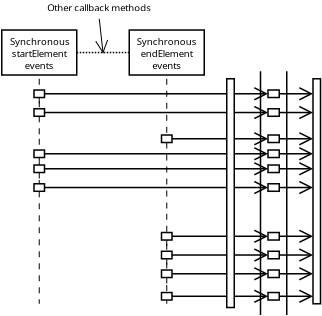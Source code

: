 <?xml version="1.0"?>
<dia:diagram xmlns:dia="http://www.lysator.liu.se/~alla/dia/">
  <dia:layer name="Background" visible="true">
    <dia:object type="Standard - Box" version="0" id="O0">
      <dia:attribute name="obj_pos">
        <dia:point val="1,2.25"/>
      </dia:attribute>
      <dia:attribute name="obj_bb">
        <dia:rectangle val="0.95,2.2;6.05,5.3"/>
      </dia:attribute>
      <dia:attribute name="elem_corner">
        <dia:point val="1,2.25"/>
      </dia:attribute>
      <dia:attribute name="elem_width">
        <dia:real val="5"/>
      </dia:attribute>
      <dia:attribute name="elem_height">
        <dia:real val="3"/>
      </dia:attribute>
      <dia:attribute name="show_background">
        <dia:boolean val="true"/>
      </dia:attribute>
    </dia:object>
    <dia:object type="Standard - Text" version="0" id="O1">
      <dia:attribute name="obj_pos">
        <dia:point val="3.5,3.25"/>
      </dia:attribute>
      <dia:attribute name="obj_bb">
        <dia:rectangle val="0.848,2.498;6.152,4.898"/>
      </dia:attribute>
      <dia:attribute name="text">
        <dia:composite type="text">
          <dia:attribute name="string">
            <dia:string>#Synchronous
startElement
events#</dia:string>
          </dia:attribute>
          <dia:attribute name="font">
            <dia:font name="Helvetica"/>
          </dia:attribute>
          <dia:attribute name="height">
            <dia:real val="0.8"/>
          </dia:attribute>
          <dia:attribute name="pos">
            <dia:point val="3.5,3.25"/>
          </dia:attribute>
          <dia:attribute name="color">
            <dia:color val="#000000"/>
          </dia:attribute>
          <dia:attribute name="alignment">
            <dia:enum val="1"/>
          </dia:attribute>
        </dia:composite>
      </dia:attribute>
    </dia:object>
    <dia:object type="UML - Lifeline" version="0" id="O2">
      <dia:attribute name="obj_pos">
        <dia:point val="3.5,5.5"/>
      </dia:attribute>
      <dia:attribute name="obj_bb">
        <dia:rectangle val="3.15,5.475;3.85,7.275"/>
      </dia:attribute>
      <dia:attribute name="conn_endpoints">
        <dia:point val="3.5,5.5"/>
        <dia:point val="3.5,7.25"/>
      </dia:attribute>
      <dia:attribute name="rtop">
        <dia:real val="0.75"/>
      </dia:attribute>
      <dia:attribute name="rbot">
        <dia:real val="1.25"/>
      </dia:attribute>
      <dia:attribute name="draw_focus">
        <dia:boolean val="true"/>
      </dia:attribute>
      <dia:attribute name="draw_cross">
        <dia:boolean val="false"/>
      </dia:attribute>
    </dia:object>
    <dia:object type="UML - Lifeline" version="0" id="O3">
      <dia:attribute name="obj_pos">
        <dia:point val="3.5,7"/>
      </dia:attribute>
      <dia:attribute name="obj_bb">
        <dia:rectangle val="3.15,6.975;3.85,9.275"/>
      </dia:attribute>
      <dia:attribute name="conn_endpoints">
        <dia:point val="3.5,7"/>
        <dia:point val="3.5,9.25"/>
      </dia:attribute>
      <dia:attribute name="rtop">
        <dia:real val="0.5"/>
      </dia:attribute>
      <dia:attribute name="rbot">
        <dia:real val="1"/>
      </dia:attribute>
      <dia:attribute name="draw_focus">
        <dia:boolean val="true"/>
      </dia:attribute>
      <dia:attribute name="draw_cross">
        <dia:boolean val="false"/>
      </dia:attribute>
    </dia:object>
    <dia:object type="UML - Lifeline" version="0" id="O4">
      <dia:attribute name="obj_pos">
        <dia:point val="3.5,9.5"/>
      </dia:attribute>
      <dia:attribute name="obj_bb">
        <dia:rectangle val="3.15,9.475;3.85,11.025"/>
      </dia:attribute>
      <dia:attribute name="conn_endpoints">
        <dia:point val="3.5,9.5"/>
        <dia:point val="3.5,11"/>
      </dia:attribute>
      <dia:attribute name="rtop">
        <dia:real val="0.75"/>
      </dia:attribute>
      <dia:attribute name="rbot">
        <dia:real val="1.25"/>
      </dia:attribute>
      <dia:attribute name="draw_focus">
        <dia:boolean val="true"/>
      </dia:attribute>
      <dia:attribute name="draw_cross">
        <dia:boolean val="false"/>
      </dia:attribute>
    </dia:object>
    <dia:object type="UML - Lifeline" version="0" id="O5">
      <dia:attribute name="obj_pos">
        <dia:point val="3.5,11"/>
      </dia:attribute>
      <dia:attribute name="obj_bb">
        <dia:rectangle val="3.15,10.975;3.85,12.275"/>
      </dia:attribute>
      <dia:attribute name="conn_endpoints">
        <dia:point val="3.5,11"/>
        <dia:point val="3.5,12.25"/>
      </dia:attribute>
      <dia:attribute name="rtop">
        <dia:real val="0.25"/>
      </dia:attribute>
      <dia:attribute name="rbot">
        <dia:real val="0.75"/>
      </dia:attribute>
      <dia:attribute name="draw_focus">
        <dia:boolean val="true"/>
      </dia:attribute>
      <dia:attribute name="draw_cross">
        <dia:boolean val="false"/>
      </dia:attribute>
    </dia:object>
    <dia:object type="UML - Lifeline" version="0" id="O6">
      <dia:attribute name="obj_pos">
        <dia:point val="3.5,12.25"/>
      </dia:attribute>
      <dia:attribute name="obj_bb">
        <dia:rectangle val="3.15,12.225;3.85,20.525"/>
      </dia:attribute>
      <dia:attribute name="conn_endpoints">
        <dia:point val="3.5,12.25"/>
        <dia:point val="3.5,20.5"/>
      </dia:attribute>
      <dia:attribute name="rtop">
        <dia:real val="0.25"/>
      </dia:attribute>
      <dia:attribute name="rbot">
        <dia:real val="0.75"/>
      </dia:attribute>
      <dia:attribute name="draw_focus">
        <dia:boolean val="true"/>
      </dia:attribute>
      <dia:attribute name="draw_cross">
        <dia:boolean val="false"/>
      </dia:attribute>
    </dia:object>
    <dia:object type="Standard - Line" version="0" id="O7">
      <dia:attribute name="obj_pos">
        <dia:point val="3.85,6.5"/>
      </dia:attribute>
      <dia:attribute name="obj_bb">
        <dia:rectangle val="3.8,5.7;18.8,7.3"/>
      </dia:attribute>
      <dia:attribute name="conn_endpoints">
        <dia:point val="3.85,6.5"/>
        <dia:point val="18.75,6.5"/>
      </dia:attribute>
      <dia:attribute name="numcp">
        <dia:int val="1"/>
      </dia:attribute>
      <dia:attribute name="end_arrow">
        <dia:enum val="1"/>
      </dia:attribute>
      <dia:attribute name="end_arrow_length">
        <dia:real val="0.8"/>
      </dia:attribute>
      <dia:attribute name="end_arrow_width">
        <dia:real val="0.8"/>
      </dia:attribute>
      <dia:connections>
        <dia:connection handle="0" to="O2" connection="2"/>
        <dia:connection handle="1" to="O20" connection="3"/>
      </dia:connections>
    </dia:object>
    <dia:object type="Standard - Line" version="0" id="O8">
      <dia:attribute name="obj_pos">
        <dia:point val="3.85,7.75"/>
      </dia:attribute>
      <dia:attribute name="obj_bb">
        <dia:rectangle val="3.8,6.95;18.8,8.55"/>
      </dia:attribute>
      <dia:attribute name="conn_endpoints">
        <dia:point val="3.85,7.75"/>
        <dia:point val="18.75,7.75"/>
      </dia:attribute>
      <dia:attribute name="numcp">
        <dia:int val="1"/>
      </dia:attribute>
      <dia:attribute name="end_arrow">
        <dia:enum val="1"/>
      </dia:attribute>
      <dia:attribute name="end_arrow_length">
        <dia:real val="0.8"/>
      </dia:attribute>
      <dia:attribute name="end_arrow_width">
        <dia:real val="0.8"/>
      </dia:attribute>
      <dia:connections>
        <dia:connection handle="0" to="O3" connection="2"/>
        <dia:connection handle="1" to="O21" connection="3"/>
      </dia:connections>
    </dia:object>
    <dia:object type="Standard - Line" version="0" id="O9">
      <dia:attribute name="obj_pos">
        <dia:point val="3.85,10.5"/>
      </dia:attribute>
      <dia:attribute name="obj_bb">
        <dia:rectangle val="3.8,9.7;18.8,11.3"/>
      </dia:attribute>
      <dia:attribute name="conn_endpoints">
        <dia:point val="3.85,10.5"/>
        <dia:point val="18.75,10.5"/>
      </dia:attribute>
      <dia:attribute name="numcp">
        <dia:int val="1"/>
      </dia:attribute>
      <dia:attribute name="end_arrow">
        <dia:enum val="1"/>
      </dia:attribute>
      <dia:attribute name="end_arrow_length">
        <dia:real val="0.8"/>
      </dia:attribute>
      <dia:attribute name="end_arrow_width">
        <dia:real val="0.8"/>
      </dia:attribute>
      <dia:connections>
        <dia:connection handle="0" to="O4" connection="2"/>
        <dia:connection handle="1" to="O28" connection="3"/>
      </dia:connections>
    </dia:object>
    <dia:object type="Standard - Line" version="0" id="O10">
      <dia:attribute name="obj_pos">
        <dia:point val="3.85,11.5"/>
      </dia:attribute>
      <dia:attribute name="obj_bb">
        <dia:rectangle val="3.8,10.7;18.8,12.3"/>
      </dia:attribute>
      <dia:attribute name="conn_endpoints">
        <dia:point val="3.85,11.5"/>
        <dia:point val="18.75,11.5"/>
      </dia:attribute>
      <dia:attribute name="numcp">
        <dia:int val="1"/>
      </dia:attribute>
      <dia:attribute name="end_arrow">
        <dia:enum val="1"/>
      </dia:attribute>
      <dia:attribute name="end_arrow_length">
        <dia:real val="0.8"/>
      </dia:attribute>
      <dia:attribute name="end_arrow_width">
        <dia:real val="0.8"/>
      </dia:attribute>
      <dia:connections>
        <dia:connection handle="0" to="O5" connection="2"/>
        <dia:connection handle="1" to="O27" connection="3"/>
      </dia:connections>
    </dia:object>
    <dia:object type="Standard - Line" version="0" id="O11">
      <dia:attribute name="obj_pos">
        <dia:point val="3.85,12.75"/>
      </dia:attribute>
      <dia:attribute name="obj_bb">
        <dia:rectangle val="3.8,11.95;18.8,13.55"/>
      </dia:attribute>
      <dia:attribute name="conn_endpoints">
        <dia:point val="3.85,12.75"/>
        <dia:point val="18.75,12.75"/>
      </dia:attribute>
      <dia:attribute name="numcp">
        <dia:int val="1"/>
      </dia:attribute>
      <dia:attribute name="end_arrow">
        <dia:enum val="1"/>
      </dia:attribute>
      <dia:attribute name="end_arrow_length">
        <dia:real val="0.8"/>
      </dia:attribute>
      <dia:attribute name="end_arrow_width">
        <dia:real val="0.8"/>
      </dia:attribute>
      <dia:connections>
        <dia:connection handle="0" to="O6" connection="2"/>
        <dia:connection handle="1" to="O26" connection="3"/>
      </dia:connections>
    </dia:object>
    <dia:object type="Standard - Line" version="0" id="O12">
      <dia:attribute name="obj_pos">
        <dia:point val="12.35,9.5"/>
      </dia:attribute>
      <dia:attribute name="obj_bb">
        <dia:rectangle val="12.3,8.7;18.8,10.3"/>
      </dia:attribute>
      <dia:attribute name="conn_endpoints">
        <dia:point val="12.35,9.5"/>
        <dia:point val="18.75,9.5"/>
      </dia:attribute>
      <dia:attribute name="numcp">
        <dia:int val="1"/>
      </dia:attribute>
      <dia:attribute name="end_arrow">
        <dia:enum val="1"/>
      </dia:attribute>
      <dia:attribute name="end_arrow_length">
        <dia:real val="0.8"/>
      </dia:attribute>
      <dia:attribute name="end_arrow_width">
        <dia:real val="0.8"/>
      </dia:attribute>
      <dia:connections>
        <dia:connection handle="0" to="O41" connection="2"/>
        <dia:connection handle="1" to="O22" connection="3"/>
      </dia:connections>
    </dia:object>
    <dia:object type="Standard - Line" version="0" id="O13">
      <dia:attribute name="obj_pos">
        <dia:point val="12.35,16"/>
      </dia:attribute>
      <dia:attribute name="obj_bb">
        <dia:rectangle val="12.3,15.2;18.8,16.8"/>
      </dia:attribute>
      <dia:attribute name="conn_endpoints">
        <dia:point val="12.35,16"/>
        <dia:point val="18.75,16"/>
      </dia:attribute>
      <dia:attribute name="numcp">
        <dia:int val="1"/>
      </dia:attribute>
      <dia:attribute name="end_arrow">
        <dia:enum val="1"/>
      </dia:attribute>
      <dia:attribute name="end_arrow_length">
        <dia:real val="0.8"/>
      </dia:attribute>
      <dia:attribute name="end_arrow_width">
        <dia:real val="0.8"/>
      </dia:attribute>
      <dia:connections>
        <dia:connection handle="0" to="O42" connection="2"/>
        <dia:connection handle="1" to="O25" connection="3"/>
      </dia:connections>
    </dia:object>
    <dia:object type="Standard - Line" version="0" id="O14">
      <dia:attribute name="obj_pos">
        <dia:point val="12.35,17.25"/>
      </dia:attribute>
      <dia:attribute name="obj_bb">
        <dia:rectangle val="12.3,16.45;18.8,18.05"/>
      </dia:attribute>
      <dia:attribute name="conn_endpoints">
        <dia:point val="12.35,17.25"/>
        <dia:point val="18.75,17.25"/>
      </dia:attribute>
      <dia:attribute name="numcp">
        <dia:int val="1"/>
      </dia:attribute>
      <dia:attribute name="end_arrow">
        <dia:enum val="1"/>
      </dia:attribute>
      <dia:attribute name="end_arrow_length">
        <dia:real val="0.8"/>
      </dia:attribute>
      <dia:attribute name="end_arrow_width">
        <dia:real val="0.8"/>
      </dia:attribute>
      <dia:connections>
        <dia:connection handle="0" to="O43" connection="2"/>
        <dia:connection handle="1" to="O24" connection="3"/>
      </dia:connections>
    </dia:object>
    <dia:object type="Standard - Line" version="0" id="O15">
      <dia:attribute name="obj_pos">
        <dia:point val="12.35,18.5"/>
      </dia:attribute>
      <dia:attribute name="obj_bb">
        <dia:rectangle val="12.3,17.7;18.8,19.3"/>
      </dia:attribute>
      <dia:attribute name="conn_endpoints">
        <dia:point val="12.35,18.5"/>
        <dia:point val="18.75,18.5"/>
      </dia:attribute>
      <dia:attribute name="numcp">
        <dia:int val="1"/>
      </dia:attribute>
      <dia:attribute name="end_arrow">
        <dia:enum val="1"/>
      </dia:attribute>
      <dia:attribute name="end_arrow_length">
        <dia:real val="0.8"/>
      </dia:attribute>
      <dia:attribute name="end_arrow_width">
        <dia:real val="0.8"/>
      </dia:attribute>
      <dia:connections>
        <dia:connection handle="0" to="O44" connection="2"/>
        <dia:connection handle="1" to="O23" connection="3"/>
      </dia:connections>
    </dia:object>
    <dia:object type="Standard - Line" version="0" id="O16">
      <dia:attribute name="obj_pos">
        <dia:point val="12.35,20"/>
      </dia:attribute>
      <dia:attribute name="obj_bb">
        <dia:rectangle val="12.3,19.2;18.8,20.8"/>
      </dia:attribute>
      <dia:attribute name="conn_endpoints">
        <dia:point val="12.35,20"/>
        <dia:point val="18.75,20"/>
      </dia:attribute>
      <dia:attribute name="numcp">
        <dia:int val="1"/>
      </dia:attribute>
      <dia:attribute name="end_arrow">
        <dia:enum val="1"/>
      </dia:attribute>
      <dia:attribute name="end_arrow_length">
        <dia:real val="0.8"/>
      </dia:attribute>
      <dia:attribute name="end_arrow_width">
        <dia:real val="0.8"/>
      </dia:attribute>
      <dia:connections>
        <dia:connection handle="0" to="O45" connection="2"/>
        <dia:connection handle="1" to="O29" connection="3"/>
      </dia:connections>
    </dia:object>
    <dia:object type="Standard - Line" version="0" id="O17">
      <dia:attribute name="obj_pos">
        <dia:point val="18.25,5"/>
      </dia:attribute>
      <dia:attribute name="obj_bb">
        <dia:rectangle val="18.2,4.95;18.3,21.3"/>
      </dia:attribute>
      <dia:attribute name="conn_endpoints">
        <dia:point val="18.25,5"/>
        <dia:point val="18.25,21.25"/>
      </dia:attribute>
      <dia:attribute name="numcp">
        <dia:int val="1"/>
      </dia:attribute>
    </dia:object>
    <dia:object type="Standard - Line" version="0" id="O18">
      <dia:attribute name="obj_pos">
        <dia:point val="20,5"/>
      </dia:attribute>
      <dia:attribute name="obj_bb">
        <dia:rectangle val="19.95,4.95;20.05,21.3"/>
      </dia:attribute>
      <dia:attribute name="conn_endpoints">
        <dia:point val="20,5"/>
        <dia:point val="20,21.25"/>
      </dia:attribute>
      <dia:attribute name="numcp">
        <dia:int val="1"/>
      </dia:attribute>
    </dia:object>
    <dia:object type="Standard - Box" version="0" id="O19">
      <dia:attribute name="obj_pos">
        <dia:point val="21.75,5.5"/>
      </dia:attribute>
      <dia:attribute name="obj_bb">
        <dia:rectangle val="21.7,5.45;22.3,20.55"/>
      </dia:attribute>
      <dia:attribute name="elem_corner">
        <dia:point val="21.75,5.5"/>
      </dia:attribute>
      <dia:attribute name="elem_width">
        <dia:real val="0.5"/>
      </dia:attribute>
      <dia:attribute name="elem_height">
        <dia:real val="15"/>
      </dia:attribute>
      <dia:attribute name="show_background">
        <dia:boolean val="true"/>
      </dia:attribute>
    </dia:object>
    <dia:object type="Standard - Box" version="0" id="O20">
      <dia:attribute name="obj_pos">
        <dia:point val="18.75,6.25"/>
      </dia:attribute>
      <dia:attribute name="obj_bb">
        <dia:rectangle val="18.7,6.2;19.55,6.8"/>
      </dia:attribute>
      <dia:attribute name="elem_corner">
        <dia:point val="18.75,6.25"/>
      </dia:attribute>
      <dia:attribute name="elem_width">
        <dia:real val="0.75"/>
      </dia:attribute>
      <dia:attribute name="elem_height">
        <dia:real val="0.5"/>
      </dia:attribute>
      <dia:attribute name="show_background">
        <dia:boolean val="true"/>
      </dia:attribute>
    </dia:object>
    <dia:object type="Standard - Box" version="0" id="O21">
      <dia:attribute name="obj_pos">
        <dia:point val="18.75,7.5"/>
      </dia:attribute>
      <dia:attribute name="obj_bb">
        <dia:rectangle val="18.7,7.45;19.55,8.05"/>
      </dia:attribute>
      <dia:attribute name="elem_corner">
        <dia:point val="18.75,7.5"/>
      </dia:attribute>
      <dia:attribute name="elem_width">
        <dia:real val="0.75"/>
      </dia:attribute>
      <dia:attribute name="elem_height">
        <dia:real val="0.5"/>
      </dia:attribute>
      <dia:attribute name="show_background">
        <dia:boolean val="true"/>
      </dia:attribute>
    </dia:object>
    <dia:object type="Standard - Box" version="0" id="O22">
      <dia:attribute name="obj_pos">
        <dia:point val="18.75,9.25"/>
      </dia:attribute>
      <dia:attribute name="obj_bb">
        <dia:rectangle val="18.7,9.2;19.55,9.8"/>
      </dia:attribute>
      <dia:attribute name="elem_corner">
        <dia:point val="18.75,9.25"/>
      </dia:attribute>
      <dia:attribute name="elem_width">
        <dia:real val="0.75"/>
      </dia:attribute>
      <dia:attribute name="elem_height">
        <dia:real val="0.5"/>
      </dia:attribute>
      <dia:attribute name="show_background">
        <dia:boolean val="true"/>
      </dia:attribute>
    </dia:object>
    <dia:object type="Standard - Box" version="0" id="O23">
      <dia:attribute name="obj_pos">
        <dia:point val="18.75,18.25"/>
      </dia:attribute>
      <dia:attribute name="obj_bb">
        <dia:rectangle val="18.7,18.2;19.55,18.8"/>
      </dia:attribute>
      <dia:attribute name="elem_corner">
        <dia:point val="18.75,18.25"/>
      </dia:attribute>
      <dia:attribute name="elem_width">
        <dia:real val="0.75"/>
      </dia:attribute>
      <dia:attribute name="elem_height">
        <dia:real val="0.5"/>
      </dia:attribute>
      <dia:attribute name="show_background">
        <dia:boolean val="true"/>
      </dia:attribute>
    </dia:object>
    <dia:object type="Standard - Box" version="0" id="O24">
      <dia:attribute name="obj_pos">
        <dia:point val="18.75,17"/>
      </dia:attribute>
      <dia:attribute name="obj_bb">
        <dia:rectangle val="18.7,16.95;19.55,17.55"/>
      </dia:attribute>
      <dia:attribute name="elem_corner">
        <dia:point val="18.75,17"/>
      </dia:attribute>
      <dia:attribute name="elem_width">
        <dia:real val="0.75"/>
      </dia:attribute>
      <dia:attribute name="elem_height">
        <dia:real val="0.5"/>
      </dia:attribute>
      <dia:attribute name="show_background">
        <dia:boolean val="true"/>
      </dia:attribute>
    </dia:object>
    <dia:object type="Standard - Box" version="0" id="O25">
      <dia:attribute name="obj_pos">
        <dia:point val="18.75,15.75"/>
      </dia:attribute>
      <dia:attribute name="obj_bb">
        <dia:rectangle val="18.7,15.7;19.55,16.3"/>
      </dia:attribute>
      <dia:attribute name="elem_corner">
        <dia:point val="18.75,15.75"/>
      </dia:attribute>
      <dia:attribute name="elem_width">
        <dia:real val="0.75"/>
      </dia:attribute>
      <dia:attribute name="elem_height">
        <dia:real val="0.5"/>
      </dia:attribute>
      <dia:attribute name="show_background">
        <dia:boolean val="true"/>
      </dia:attribute>
    </dia:object>
    <dia:object type="Standard - Box" version="0" id="O26">
      <dia:attribute name="obj_pos">
        <dia:point val="18.75,12.5"/>
      </dia:attribute>
      <dia:attribute name="obj_bb">
        <dia:rectangle val="18.7,12.45;19.55,13.05"/>
      </dia:attribute>
      <dia:attribute name="elem_corner">
        <dia:point val="18.75,12.5"/>
      </dia:attribute>
      <dia:attribute name="elem_width">
        <dia:real val="0.75"/>
      </dia:attribute>
      <dia:attribute name="elem_height">
        <dia:real val="0.5"/>
      </dia:attribute>
      <dia:attribute name="show_background">
        <dia:boolean val="true"/>
      </dia:attribute>
    </dia:object>
    <dia:object type="Standard - Box" version="0" id="O27">
      <dia:attribute name="obj_pos">
        <dia:point val="18.75,11.25"/>
      </dia:attribute>
      <dia:attribute name="obj_bb">
        <dia:rectangle val="18.7,11.2;19.55,11.8"/>
      </dia:attribute>
      <dia:attribute name="elem_corner">
        <dia:point val="18.75,11.25"/>
      </dia:attribute>
      <dia:attribute name="elem_width">
        <dia:real val="0.75"/>
      </dia:attribute>
      <dia:attribute name="elem_height">
        <dia:real val="0.5"/>
      </dia:attribute>
      <dia:attribute name="show_background">
        <dia:boolean val="true"/>
      </dia:attribute>
    </dia:object>
    <dia:object type="Standard - Box" version="0" id="O28">
      <dia:attribute name="obj_pos">
        <dia:point val="18.75,10.25"/>
      </dia:attribute>
      <dia:attribute name="obj_bb">
        <dia:rectangle val="18.7,10.2;19.55,10.8"/>
      </dia:attribute>
      <dia:attribute name="elem_corner">
        <dia:point val="18.75,10.25"/>
      </dia:attribute>
      <dia:attribute name="elem_width">
        <dia:real val="0.75"/>
      </dia:attribute>
      <dia:attribute name="elem_height">
        <dia:real val="0.5"/>
      </dia:attribute>
      <dia:attribute name="show_background">
        <dia:boolean val="true"/>
      </dia:attribute>
    </dia:object>
    <dia:object type="Standard - Box" version="0" id="O29">
      <dia:attribute name="obj_pos">
        <dia:point val="18.75,19.75"/>
      </dia:attribute>
      <dia:attribute name="obj_bb">
        <dia:rectangle val="18.7,19.7;19.55,20.3"/>
      </dia:attribute>
      <dia:attribute name="elem_corner">
        <dia:point val="18.75,19.75"/>
      </dia:attribute>
      <dia:attribute name="elem_width">
        <dia:real val="0.75"/>
      </dia:attribute>
      <dia:attribute name="elem_height">
        <dia:real val="0.5"/>
      </dia:attribute>
      <dia:attribute name="show_background">
        <dia:boolean val="true"/>
      </dia:attribute>
    </dia:object>
    <dia:object type="Standard - Line" version="0" id="O30">
      <dia:attribute name="obj_pos">
        <dia:point val="19.5,6.5"/>
      </dia:attribute>
      <dia:attribute name="obj_bb">
        <dia:rectangle val="19.45,5.7;21.8,7.3"/>
      </dia:attribute>
      <dia:attribute name="conn_endpoints">
        <dia:point val="19.5,6.5"/>
        <dia:point val="21.75,6.5"/>
      </dia:attribute>
      <dia:attribute name="numcp">
        <dia:int val="1"/>
      </dia:attribute>
      <dia:attribute name="end_arrow">
        <dia:enum val="1"/>
      </dia:attribute>
      <dia:attribute name="end_arrow_length">
        <dia:real val="0.8"/>
      </dia:attribute>
      <dia:attribute name="end_arrow_width">
        <dia:real val="0.8"/>
      </dia:attribute>
      <dia:connections>
        <dia:connection handle="0" to="O20" connection="4"/>
      </dia:connections>
    </dia:object>
    <dia:object type="Standard - Line" version="0" id="O31">
      <dia:attribute name="obj_pos">
        <dia:point val="19.5,7.75"/>
      </dia:attribute>
      <dia:attribute name="obj_bb">
        <dia:rectangle val="19.45,6.95;21.8,8.55"/>
      </dia:attribute>
      <dia:attribute name="conn_endpoints">
        <dia:point val="19.5,7.75"/>
        <dia:point val="21.75,7.75"/>
      </dia:attribute>
      <dia:attribute name="numcp">
        <dia:int val="1"/>
      </dia:attribute>
      <dia:attribute name="end_arrow">
        <dia:enum val="1"/>
      </dia:attribute>
      <dia:attribute name="end_arrow_length">
        <dia:real val="0.8"/>
      </dia:attribute>
      <dia:attribute name="end_arrow_width">
        <dia:real val="0.8"/>
      </dia:attribute>
      <dia:connections>
        <dia:connection handle="0" to="O21" connection="4"/>
      </dia:connections>
    </dia:object>
    <dia:object type="Standard - Line" version="0" id="O32">
      <dia:attribute name="obj_pos">
        <dia:point val="19.5,9.5"/>
      </dia:attribute>
      <dia:attribute name="obj_bb">
        <dia:rectangle val="19.45,8.7;21.8,10.3"/>
      </dia:attribute>
      <dia:attribute name="conn_endpoints">
        <dia:point val="19.5,9.5"/>
        <dia:point val="21.75,9.5"/>
      </dia:attribute>
      <dia:attribute name="numcp">
        <dia:int val="1"/>
      </dia:attribute>
      <dia:attribute name="end_arrow">
        <dia:enum val="1"/>
      </dia:attribute>
      <dia:attribute name="end_arrow_length">
        <dia:real val="0.8"/>
      </dia:attribute>
      <dia:attribute name="end_arrow_width">
        <dia:real val="0.8"/>
      </dia:attribute>
      <dia:connections>
        <dia:connection handle="0" to="O22" connection="4"/>
      </dia:connections>
    </dia:object>
    <dia:object type="Standard - Line" version="0" id="O33">
      <dia:attribute name="obj_pos">
        <dia:point val="19.5,10.5"/>
      </dia:attribute>
      <dia:attribute name="obj_bb">
        <dia:rectangle val="19.45,9.7;21.8,11.3"/>
      </dia:attribute>
      <dia:attribute name="conn_endpoints">
        <dia:point val="19.5,10.5"/>
        <dia:point val="21.75,10.5"/>
      </dia:attribute>
      <dia:attribute name="numcp">
        <dia:int val="1"/>
      </dia:attribute>
      <dia:attribute name="end_arrow">
        <dia:enum val="1"/>
      </dia:attribute>
      <dia:attribute name="end_arrow_length">
        <dia:real val="0.8"/>
      </dia:attribute>
      <dia:attribute name="end_arrow_width">
        <dia:real val="0.8"/>
      </dia:attribute>
      <dia:connections>
        <dia:connection handle="0" to="O28" connection="4"/>
      </dia:connections>
    </dia:object>
    <dia:object type="Standard - Line" version="0" id="O34">
      <dia:attribute name="obj_pos">
        <dia:point val="19.5,11.5"/>
      </dia:attribute>
      <dia:attribute name="obj_bb">
        <dia:rectangle val="19.45,10.7;21.8,12.3"/>
      </dia:attribute>
      <dia:attribute name="conn_endpoints">
        <dia:point val="19.5,11.5"/>
        <dia:point val="21.75,11.5"/>
      </dia:attribute>
      <dia:attribute name="numcp">
        <dia:int val="1"/>
      </dia:attribute>
      <dia:attribute name="end_arrow">
        <dia:enum val="1"/>
      </dia:attribute>
      <dia:attribute name="end_arrow_length">
        <dia:real val="0.8"/>
      </dia:attribute>
      <dia:attribute name="end_arrow_width">
        <dia:real val="0.8"/>
      </dia:attribute>
      <dia:connections>
        <dia:connection handle="0" to="O27" connection="4"/>
      </dia:connections>
    </dia:object>
    <dia:object type="Standard - Line" version="0" id="O35">
      <dia:attribute name="obj_pos">
        <dia:point val="19.5,12.75"/>
      </dia:attribute>
      <dia:attribute name="obj_bb">
        <dia:rectangle val="19.45,11.95;21.8,13.55"/>
      </dia:attribute>
      <dia:attribute name="conn_endpoints">
        <dia:point val="19.5,12.75"/>
        <dia:point val="21.75,12.75"/>
      </dia:attribute>
      <dia:attribute name="numcp">
        <dia:int val="1"/>
      </dia:attribute>
      <dia:attribute name="end_arrow">
        <dia:enum val="1"/>
      </dia:attribute>
      <dia:attribute name="end_arrow_length">
        <dia:real val="0.8"/>
      </dia:attribute>
      <dia:attribute name="end_arrow_width">
        <dia:real val="0.8"/>
      </dia:attribute>
      <dia:connections>
        <dia:connection handle="0" to="O26" connection="4"/>
      </dia:connections>
    </dia:object>
    <dia:object type="Standard - Line" version="0" id="O36">
      <dia:attribute name="obj_pos">
        <dia:point val="19.5,16"/>
      </dia:attribute>
      <dia:attribute name="obj_bb">
        <dia:rectangle val="19.45,15.2;21.8,16.8"/>
      </dia:attribute>
      <dia:attribute name="conn_endpoints">
        <dia:point val="19.5,16"/>
        <dia:point val="21.75,16"/>
      </dia:attribute>
      <dia:attribute name="numcp">
        <dia:int val="1"/>
      </dia:attribute>
      <dia:attribute name="end_arrow">
        <dia:enum val="1"/>
      </dia:attribute>
      <dia:attribute name="end_arrow_length">
        <dia:real val="0.8"/>
      </dia:attribute>
      <dia:attribute name="end_arrow_width">
        <dia:real val="0.8"/>
      </dia:attribute>
      <dia:connections>
        <dia:connection handle="0" to="O25" connection="4"/>
      </dia:connections>
    </dia:object>
    <dia:object type="Standard - Line" version="0" id="O37">
      <dia:attribute name="obj_pos">
        <dia:point val="19.5,17.25"/>
      </dia:attribute>
      <dia:attribute name="obj_bb">
        <dia:rectangle val="19.45,16.45;21.8,18.05"/>
      </dia:attribute>
      <dia:attribute name="conn_endpoints">
        <dia:point val="19.5,17.25"/>
        <dia:point val="21.75,17.25"/>
      </dia:attribute>
      <dia:attribute name="numcp">
        <dia:int val="1"/>
      </dia:attribute>
      <dia:attribute name="end_arrow">
        <dia:enum val="1"/>
      </dia:attribute>
      <dia:attribute name="end_arrow_length">
        <dia:real val="0.8"/>
      </dia:attribute>
      <dia:attribute name="end_arrow_width">
        <dia:real val="0.8"/>
      </dia:attribute>
      <dia:connections>
        <dia:connection handle="0" to="O24" connection="4"/>
      </dia:connections>
    </dia:object>
    <dia:object type="Standard - Line" version="0" id="O38">
      <dia:attribute name="obj_pos">
        <dia:point val="19.5,18.5"/>
      </dia:attribute>
      <dia:attribute name="obj_bb">
        <dia:rectangle val="19.45,17.7;21.8,19.3"/>
      </dia:attribute>
      <dia:attribute name="conn_endpoints">
        <dia:point val="19.5,18.5"/>
        <dia:point val="21.75,18.5"/>
      </dia:attribute>
      <dia:attribute name="numcp">
        <dia:int val="1"/>
      </dia:attribute>
      <dia:attribute name="end_arrow">
        <dia:enum val="1"/>
      </dia:attribute>
      <dia:attribute name="end_arrow_length">
        <dia:real val="0.8"/>
      </dia:attribute>
      <dia:attribute name="end_arrow_width">
        <dia:real val="0.8"/>
      </dia:attribute>
      <dia:connections>
        <dia:connection handle="0" to="O23" connection="4"/>
      </dia:connections>
    </dia:object>
    <dia:object type="Standard - Line" version="0" id="O39">
      <dia:attribute name="obj_pos">
        <dia:point val="19.5,20"/>
      </dia:attribute>
      <dia:attribute name="obj_bb">
        <dia:rectangle val="19.45,19.2;21.8,20.8"/>
      </dia:attribute>
      <dia:attribute name="conn_endpoints">
        <dia:point val="19.5,20"/>
        <dia:point val="21.75,20"/>
      </dia:attribute>
      <dia:attribute name="numcp">
        <dia:int val="1"/>
      </dia:attribute>
      <dia:attribute name="end_arrow">
        <dia:enum val="1"/>
      </dia:attribute>
      <dia:attribute name="end_arrow_length">
        <dia:real val="0.8"/>
      </dia:attribute>
      <dia:attribute name="end_arrow_width">
        <dia:real val="0.8"/>
      </dia:attribute>
      <dia:connections>
        <dia:connection handle="0" to="O29" connection="4"/>
      </dia:connections>
    </dia:object>
    <dia:object type="Standard - Box" version="0" id="O40">
      <dia:attribute name="obj_pos">
        <dia:point val="16,5.5"/>
      </dia:attribute>
      <dia:attribute name="obj_bb">
        <dia:rectangle val="15.95,5.45;16.55,20.8"/>
      </dia:attribute>
      <dia:attribute name="elem_corner">
        <dia:point val="16,5.5"/>
      </dia:attribute>
      <dia:attribute name="elem_width">
        <dia:real val="0.5"/>
      </dia:attribute>
      <dia:attribute name="elem_height">
        <dia:real val="15.25"/>
      </dia:attribute>
      <dia:attribute name="show_background">
        <dia:boolean val="true"/>
      </dia:attribute>
    </dia:object>
    <dia:object type="UML - Lifeline" version="0" id="O41">
      <dia:attribute name="obj_pos">
        <dia:point val="12,5.5"/>
      </dia:attribute>
      <dia:attribute name="obj_bb">
        <dia:rectangle val="11.65,5.475;12.35,14.525"/>
      </dia:attribute>
      <dia:attribute name="conn_endpoints">
        <dia:point val="12,5.5"/>
        <dia:point val="12,14.5"/>
      </dia:attribute>
      <dia:attribute name="rtop">
        <dia:real val="3.75"/>
      </dia:attribute>
      <dia:attribute name="rbot">
        <dia:real val="4.25"/>
      </dia:attribute>
      <dia:attribute name="draw_focus">
        <dia:boolean val="true"/>
      </dia:attribute>
      <dia:attribute name="draw_cross">
        <dia:boolean val="false"/>
      </dia:attribute>
    </dia:object>
    <dia:object type="UML - Lifeline" version="0" id="O42">
      <dia:attribute name="obj_pos">
        <dia:point val="12,14.5"/>
      </dia:attribute>
      <dia:attribute name="obj_bb">
        <dia:rectangle val="11.65,14.475;12.35,16.775"/>
      </dia:attribute>
      <dia:attribute name="conn_endpoints">
        <dia:point val="12,14.5"/>
        <dia:point val="12,16.75"/>
      </dia:attribute>
      <dia:attribute name="rtop">
        <dia:real val="1.25"/>
      </dia:attribute>
      <dia:attribute name="rbot">
        <dia:real val="1.75"/>
      </dia:attribute>
      <dia:attribute name="draw_focus">
        <dia:boolean val="true"/>
      </dia:attribute>
      <dia:attribute name="draw_cross">
        <dia:boolean val="false"/>
      </dia:attribute>
    </dia:object>
    <dia:object type="UML - Lifeline" version="0" id="O43">
      <dia:attribute name="obj_pos">
        <dia:point val="12,16.5"/>
      </dia:attribute>
      <dia:attribute name="obj_bb">
        <dia:rectangle val="11.65,16.475;12.35,18.025"/>
      </dia:attribute>
      <dia:attribute name="conn_endpoints">
        <dia:point val="12,16.5"/>
        <dia:point val="12,18"/>
      </dia:attribute>
      <dia:attribute name="rtop">
        <dia:real val="0.5"/>
      </dia:attribute>
      <dia:attribute name="rbot">
        <dia:real val="1"/>
      </dia:attribute>
      <dia:attribute name="draw_focus">
        <dia:boolean val="true"/>
      </dia:attribute>
      <dia:attribute name="draw_cross">
        <dia:boolean val="false"/>
      </dia:attribute>
    </dia:object>
    <dia:object type="UML - Lifeline" version="0" id="O44">
      <dia:attribute name="obj_pos">
        <dia:point val="12,17.75"/>
      </dia:attribute>
      <dia:attribute name="obj_bb">
        <dia:rectangle val="11.65,17.725;12.35,19.275"/>
      </dia:attribute>
      <dia:attribute name="conn_endpoints">
        <dia:point val="12,17.75"/>
        <dia:point val="12,19.25"/>
      </dia:attribute>
      <dia:attribute name="rtop">
        <dia:real val="0.5"/>
      </dia:attribute>
      <dia:attribute name="rbot">
        <dia:real val="1"/>
      </dia:attribute>
      <dia:attribute name="draw_focus">
        <dia:boolean val="true"/>
      </dia:attribute>
      <dia:attribute name="draw_cross">
        <dia:boolean val="false"/>
      </dia:attribute>
    </dia:object>
    <dia:object type="UML - Lifeline" version="0" id="O45">
      <dia:attribute name="obj_pos">
        <dia:point val="12,19.25"/>
      </dia:attribute>
      <dia:attribute name="obj_bb">
        <dia:rectangle val="11.65,19.225;12.35,20.525"/>
      </dia:attribute>
      <dia:attribute name="conn_endpoints">
        <dia:point val="12,19.25"/>
        <dia:point val="12,20.5"/>
      </dia:attribute>
      <dia:attribute name="rtop">
        <dia:real val="0.5"/>
      </dia:attribute>
      <dia:attribute name="rbot">
        <dia:real val="1"/>
      </dia:attribute>
      <dia:attribute name="draw_focus">
        <dia:boolean val="true"/>
      </dia:attribute>
      <dia:attribute name="draw_cross">
        <dia:boolean val="false"/>
      </dia:attribute>
    </dia:object>
    <dia:object type="Standard - Box" version="0" id="O46">
      <dia:attribute name="obj_pos">
        <dia:point val="9.5,2.25"/>
      </dia:attribute>
      <dia:attribute name="obj_bb">
        <dia:rectangle val="9.45,2.2;14.55,5.3"/>
      </dia:attribute>
      <dia:attribute name="elem_corner">
        <dia:point val="9.5,2.25"/>
      </dia:attribute>
      <dia:attribute name="elem_width">
        <dia:real val="5"/>
      </dia:attribute>
      <dia:attribute name="elem_height">
        <dia:real val="3"/>
      </dia:attribute>
      <dia:attribute name="show_background">
        <dia:boolean val="true"/>
      </dia:attribute>
    </dia:object>
    <dia:object type="Standard - Text" version="0" id="O47">
      <dia:attribute name="obj_pos">
        <dia:point val="12,3.25"/>
      </dia:attribute>
      <dia:attribute name="obj_bb">
        <dia:rectangle val="9.348,2.498;14.652,4.898"/>
      </dia:attribute>
      <dia:attribute name="text">
        <dia:composite type="text">
          <dia:attribute name="string">
            <dia:string>#Synchronous
endElement
events#</dia:string>
          </dia:attribute>
          <dia:attribute name="font">
            <dia:font name="Helvetica"/>
          </dia:attribute>
          <dia:attribute name="height">
            <dia:real val="0.8"/>
          </dia:attribute>
          <dia:attribute name="pos">
            <dia:point val="12,3.25"/>
          </dia:attribute>
          <dia:attribute name="color">
            <dia:color val="#000000"/>
          </dia:attribute>
          <dia:attribute name="alignment">
            <dia:enum val="1"/>
          </dia:attribute>
        </dia:composite>
      </dia:attribute>
    </dia:object>
    <dia:object type="Standard - Line" version="0" id="O48">
      <dia:attribute name="obj_pos">
        <dia:point val="6,3.75"/>
      </dia:attribute>
      <dia:attribute name="obj_bb">
        <dia:rectangle val="5.95,3.7;9.55,3.8"/>
      </dia:attribute>
      <dia:attribute name="conn_endpoints">
        <dia:point val="6,3.75"/>
        <dia:point val="9.5,3.75"/>
      </dia:attribute>
      <dia:attribute name="numcp">
        <dia:int val="1"/>
      </dia:attribute>
      <dia:attribute name="line_style">
        <dia:enum val="4"/>
      </dia:attribute>
      <dia:connections>
        <dia:connection handle="0" to="O0" connection="4"/>
        <dia:connection handle="1" to="O46" connection="3"/>
      </dia:connections>
    </dia:object>
    <dia:object type="Standard - Text" version="0" id="O49">
      <dia:attribute name="obj_pos">
        <dia:point val="7.5,1.25"/>
      </dia:attribute>
      <dia:attribute name="obj_bb">
        <dia:rectangle val="7.45,0.555;7.5,1.355"/>
      </dia:attribute>
      <dia:attribute name="text">
        <dia:composite type="text">
          <dia:attribute name="string">
            <dia:string>##</dia:string>
          </dia:attribute>
          <dia:attribute name="font">
            <dia:font name="Courier"/>
          </dia:attribute>
          <dia:attribute name="height">
            <dia:real val="0.8"/>
          </dia:attribute>
          <dia:attribute name="pos">
            <dia:point val="7.5,1.25"/>
          </dia:attribute>
          <dia:attribute name="color">
            <dia:color val="#000000"/>
          </dia:attribute>
          <dia:attribute name="alignment">
            <dia:enum val="1"/>
          </dia:attribute>
        </dia:composite>
      </dia:attribute>
    </dia:object>
    <dia:object type="Standard - Line" version="0" id="O50">
      <dia:attribute name="obj_pos">
        <dia:point val="7.5,1.5"/>
      </dia:attribute>
      <dia:attribute name="obj_bb">
        <dia:rectangle val="6.955,1.5;8.545,3.838"/>
      </dia:attribute>
      <dia:attribute name="conn_endpoints">
        <dia:point val="7.5,1.5"/>
        <dia:point val="7.75,3.75"/>
      </dia:attribute>
      <dia:attribute name="numcp">
        <dia:int val="1"/>
      </dia:attribute>
      <dia:attribute name="line_width">
        <dia:real val="0"/>
      </dia:attribute>
      <dia:attribute name="end_arrow">
        <dia:enum val="1"/>
      </dia:attribute>
      <dia:attribute name="end_arrow_length">
        <dia:real val="0.8"/>
      </dia:attribute>
      <dia:attribute name="end_arrow_width">
        <dia:real val="0.8"/>
      </dia:attribute>
      <dia:connections>
        <dia:connection handle="1" to="O48" connection="0"/>
      </dia:connections>
    </dia:object>
    <dia:object type="Standard - Text" version="0" id="O51">
      <dia:attribute name="obj_pos">
        <dia:point val="7.5,1"/>
      </dia:attribute>
      <dia:attribute name="obj_bb">
        <dia:rectangle val="2.983,0.248;12.017,1.048"/>
      </dia:attribute>
      <dia:attribute name="text">
        <dia:composite type="text">
          <dia:attribute name="string">
            <dia:string>#Other callback methods#</dia:string>
          </dia:attribute>
          <dia:attribute name="font">
            <dia:font name="Helvetica"/>
          </dia:attribute>
          <dia:attribute name="height">
            <dia:real val="0.8"/>
          </dia:attribute>
          <dia:attribute name="pos">
            <dia:point val="7.5,1"/>
          </dia:attribute>
          <dia:attribute name="color">
            <dia:color val="#000000"/>
          </dia:attribute>
          <dia:attribute name="alignment">
            <dia:enum val="1"/>
          </dia:attribute>
        </dia:composite>
      </dia:attribute>
    </dia:object>
  </dia:layer>
</dia:diagram>
